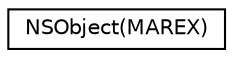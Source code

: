 digraph "类继承关系图"
{
  edge [fontname="Helvetica",fontsize="10",labelfontname="Helvetica",labelfontsize="10"];
  node [fontname="Helvetica",fontsize="10",shape=record];
  rankdir="LR";
  Node0 [label="NSObject(MAREX)",height=0.2,width=0.4,color="black", fillcolor="white", style="filled",URL="$category_n_s_object_07_m_a_r_e_x_08.html"];
}
